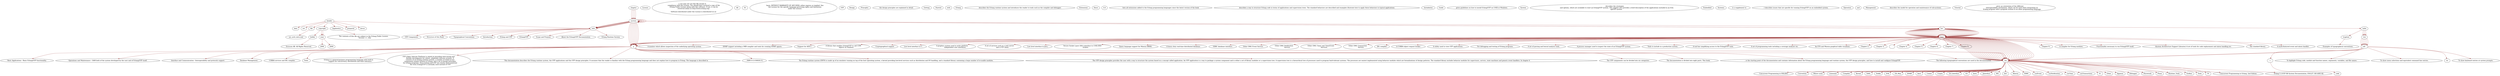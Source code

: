 digraph sample {
	edge [color = "#993333", arrowtail = odot];
	"chapter" -> "section";
	"chapter" -> "section";
	"chapter" -> "section";
	"chapter" -> "section";
	"header" -> "copyright";
	"header" -> "legalnotice";
	"header" -> "title";
	"header" -> "prepared";
	"header" -> "docno";
	"header" -> "date";
	"header" -> "rev";
	"header" -> "file";
	"section" -> "title";
	"section" -> "p";
	"section" -> "p";
	"section" -> "title";
	"section" -> "section";
	"section" -> "section";
	"section" -> "title";
	"section" -> "p";
	"section" -> "title";
	"section" -> "section";
	"section" -> "section";
	"copyright" -> "year";
	"copyright" -> "year";
	"copyright" -> "holder";
	"legalnotice" -> "The contents of this file are subject to the Erlang Public License,
      Version 1.1, (the "License"); you may not use this file except in
      compliance with the License. You should have received a copy of the
      Erlang Public License along with this software. If not, it can be
      retrieved online at http://www.erlang.org/.
    
      Software distributed under the License is distributed on an "AS IS"
      basis, WITHOUT WARRANTY OF ANY KIND, either express or implied. See
      the License for the specific language governing rights and limitations
      under the License.
    
    ";
	"title" -> "Introduction";
	"file" -> "sys_arch_intro.xml";
	"title" -> "Erlang and OTP";
	"p" -> "Erlang is a general-purpose programming language with built-in 
      support for concurrency, distribution and fault tolerance.";
	"p" -> "OTP (Open Telecom Platform) is aimed at providing time-saving and 
      flexible development for robust, adaptable telecom systems. It 
      consists of an Erlang runtime system, a number of ready-to-use 
      components mainly written in Erlang, and a set of design principles 
      for Erlang programs. Since Erlang and OTP are closely interconnected 
      the term Erlang/OTP is normally used instead of OTP.";
	"title" -> "Erlang/OTP";
	"section" -> "title";
	"section" -> "p";
	"section" -> "p";
	"section" -> "title";
	"section" -> "p";
	"section" -> "list ";
	"title" -> "Scope and Purpose";
	"p" -> "This documentation describes the Erlang runtime system, the OTP applications and the OTP design principles. It assumes that the reader is familiar with the Erlang programming language and does not explain how to program in Erlang. The language is described in ";
	"p" -> "em";
	"p" -> ", ISBN 0-13-508301-X.";
	"title" -> "About the Erlang/OTP Documentation";
	"section" -> "title";
	"section" -> "p";
	"section" -> "list ";
	"section" -> "title";
	"section" -> "p";
	"section" -> "table";
	"year" -> "2000";
	"year" -> "2009";
	"holder" -> "Ericsson AB. All Rights Reserved.";
	"title" -> "Erlang Runtime System";
	"p" -> "The Erlang runtime system (ERTS) is made up of an emulator running on top of the host operating system, a kernel providing low-level services such as distribution and I/O handling, and a standard library containing a large number of re-usable modules.";
	"p" -> "The OTP design principles provides the user with a way to structure the system based on a concept called application. An OTP application is a way to package a system component and is either a set of library modules or a supervision tree. A supervision tree is a hierarchical tree of processes used to program fault-tolerant systems. The processes are easiest implemented using behavior modules which are formalizations of design patterns. The standard library includes behavior modules for supervisors, servers, state machines and generic event handlers. In chapter 4 "OTP Design Principles" the design principles are explained in detail.";
	"title" -> "OTP Components";
	"p" -> "The OTP components can be divided into six categories:";
	"list " -> "item";
	"list " -> "item";
	"list " -> "item";
	"list " -> "item";
	"list " -> "item";
	"list " -> "item";
	"em" -> "Concurrent Programming in Erlang, 2nd Edition";
	"title" -> "Structure of this Book";
	"p" -> "The documentation is divided into eight parts. This book, ";
	"p" -> "em";
	"p" -> ", is the starting point of the documentation and contains information about the Erlang programming language and runtime system, the OTP design principles, and how to install and configure Erlang/OTP.";
	"list " -> "item";
	"list " -> "item";
	"list " -> "item";
	"list " -> "item";
	"list " -> "item";
	"list " -> "item";
	"list " -> "item";
	"list " -> "item";
	"title" -> "Typographical Conventions";
	"p" -> "The following typographical conventions are used in the documentation.";
	"table" -> "row";
	"table" -> "row";
	"table" -> "row";
	"table" -> "tcaption";
	"item" -> "p";
	"item" -> "list ";
	"item" -> "p";
	"item" -> "list ";
	"item" -> "p";
	"item" -> "list ";
	"item" -> "p";
	"item" -> "list ";
	"item" -> "p";
	"item" -> "list ";
	"item" -> "p";
	"item" -> "list ";
	"em" -> "Erlang 5.1/OTP R8 System Documentation, EN/LZT 108 4095 R2";
	"item" -> "Chapter 2: "Getting Started with Erlang" describes the Erlang runtime system and introduces the reader to tools such as the compiler and debugger.";
	"item" -> "Chapter 3: "Erlang Extensions Since 4.4" lists all extensions added to the Erlang programming languages since the latest version of the book ";
	"item" -> "em";
	"item" -> ".";
	"item" -> "Chapter 4: "OTP Design Principles" describes a way to structure Erlang code in terms of applications and supervision trees. The standard behaviors are described and examples illustrate how to apply these behaviors to typical applications.";
	"item" -> "Chapter 5: "Installation Guide"gives guidelines on how to install Erlang/OTP on UNIX or Windows.";
	"item" -> "Chapter 6: "System Principles" describes the strategies
         and options, which are available to start an Erlang/OTP system. This chapter also provides a brief description of the applications included in an Erla
         ng/OTP system. ";
	"item" -> "Chapter 7: "Embedded Systems" is a supplement to "Installation Guide". t describes issues that are specific for running Erlang/OTP on an embedded system.";
	"item" -> "Chapter 8: "Operation and Management Principles" describes the model for operation and maintenance of sub-systems.";
	"item" -> "Chapter 9: "Tutorial" gives an orientation of the different 
         interoperability mechanism, which can be used when integrating an 
         Erlang program with a program written in an other programming language.";
	"row" -> "cell  ";
	"row" -> "cell  ";
	"row" -> "cell  ";
	"row" -> "cell  ";
	"row" -> "cell  ";
	"row" -> "cell  ";
	"tcaption" -> "Examples of typographical conventions.";
	"p" -> "Basic Applications - Basic Erlang/OTP functionality.";
	"list " -> "item";
	"list " -> "item";
	"list " -> "item";
	"list " -> "item";
	"p" -> "Operations and Maintenance - OAM both of the system developed by the user and of Erlang/OTP itself.";
	"list " -> "item";
	"list " -> "item";
	"list " -> "item";
	"p" -> "Interface and Communication - Interoperability and protocols support.";
	"list " -> "item";
	"list " -> "item";
	"list " -> "item";
	"list " -> "item";
	"list " -> "item";
	"list " -> "item";
	"list " -> "item";
	"list " -> "item";
	"p" -> "Database Management.";
	"list " -> "item";
	"list " -> "item";
	"list " -> "item";
	"p" -> "CORBA services and IDL compiler.";
	"list " -> "item";
	"list " -> "item";
	"list " -> "item";
	"list " -> "item";
	"list " -> "item";
	"list " -> "item";
	"p" -> "Tools.";
	"list " -> "item";
	"list " -> "item";
	"list " -> "item";
	"list " -> "item";
	"list " -> "item";
	"list " -> "item";
	"list " -> "item";
	"list " -> "item";
	"em" -> "Concurrent Programming in ERLANG";
	"cell  " -> "em";
	"cell  " -> "em";
	"cell  " -> "em";
	"cell  " -> "To show menu selections and equivalent command line entries.          ";
	"cell  " -> "br";
	"cell  " -> "To show keyboard entries at system prompts.";
	"cell  " -> "c";
	"cell  " -> "To highlight Erlang code, module and function names, arguments, variables, and file names. ";
	"item" -> "em";
	"item" -> "A compiler for Erlang modules.";
	"item" -> "em";
	"item" -> "Functionality necessary to run Erlang/OTP itself.";
	"item" -> "em";
	"item" -> "(System Architecture Support Libraries) A set of tools for code replacement and alarm handling etc.";
	"item" -> "em";
	"item" -> "The standard library.";
	"item" -> "em";
	"item" -> "A multi-featured event and alarm handler.";
	"item" -> "em";
	"item" -> "A monitor which allows inspection of the underlying operating system.";
	"item" -> "em";
	"item" -> "SNMP support including a MIB compiler and tools for creating SNMP agents.";
	"item" -> "em";
	"item" -> "Support for ASN.1.";
	"item" -> "em";
	"item" -> "A library that enables Erlang/OTP to call COM
             objects on windows ";
	"item" -> "em";
	"item" -> "Cryptographical support";
	"item" -> "em";
	"item" -> "Low level interface to C.";
	"item" -> "em";
	"item" -> "A graphics system used to write platform
             independent user interfaces.";
	"item" -> "em";
	"item" -> "A set of services such as a web server
             and a FTP client.";
	"item" -> "em";
	"item" -> "Low level interface to Java.";
	"item" -> "em";
	"item" -> "Secure Socket Layer (SSL),interface to UNIX BSD 
             sockets ";
	"item" -> "em";
	"item" -> "Query language support for Mnesia DBMS.";
	"item" -> "em";
	"item" -> "A heavy duty real-time distributed database.";
	"item" -> "em";
	"item" -> "ODBC database interface.";
	"item" -> "em";
	"item" -> "Orber OMG Event Service.";
	"item" -> "em";
	"item" -> "Orber OMG Notification 
             Service.";
	"item" -> "em";
	"item" -> "Orber OMG Timer and TimerEvent 
             Services.";
	"item" -> "em";
	"item" -> "Orber OMG Transaction 
             Service.";
	"item" -> "em";
	"item" -> "IDL compiler";
	"item" -> "em";
	"item" -> "A CORBA object request broker.";
	"item" -> "em";
	"item" -> "A utility used to view OTP applications.";
	"item" -> "em";
	"item" -> "For debugging and testing of Erlang programs.";
	"item" -> "em";
	"item" -> "A set of parsing and lexical analysis tools.";
	"item" -> "em";
	"item" -> "A process manager used to inspect the state of an Erlang/OTP system.";
	"item" -> "em";
	"item" -> "Tools to include in a production system.";
	"item" -> "em";
	"item" -> "A tool bar simplifying access to the Erlang/OTP tools.";
	"item" -> "em";
	"item" -> "A set of programming tools including a coverage analyzer etc.";
	"item" -> "em";
	"item" -> "An ETS and Mnesia graphical table visualizer.";
	"em" -> "Convention";
	"em" -> "Where used";
	"em" -> "command";
	"c" -> "code";
	"em" -> "Compiler";
	"em" -> "Kernel";
	"em" -> "SASL";
	"em" -> "Stdlib";
	"em" -> "EVA";
	"em" -> "OS_Mon";
	"em" -> "SNMP";
	"em" -> "Asn1";
	"em" -> "Comet";
	"em" -> "Crypto";
	"em" -> "Erl_Interface";
	"em" -> "GS";
	"em" -> "Inets";
	"em" -> "Jinterface";
	"em" -> "SSL";
	"em" -> "QLC";
	"em" -> "Mnesia";
	"em" -> "ODBC";
	"em" -> "cosEvent";
	"em" -> "cosNotification";
	"em" -> "cosTime";
	"em" -> "cosTransactions";
	"em" -> "IC";
	"em" -> "Orber";
	"em" -> "Appmon";
	"em" -> "Debugger";
	"em" -> "Parsetools";
	"em" -> "Pman";
	"em" -> "Runtime_Tools";
	"em" -> "Toolbar";
	"em" -> "Tools";
	"em" -> "TV";
}
